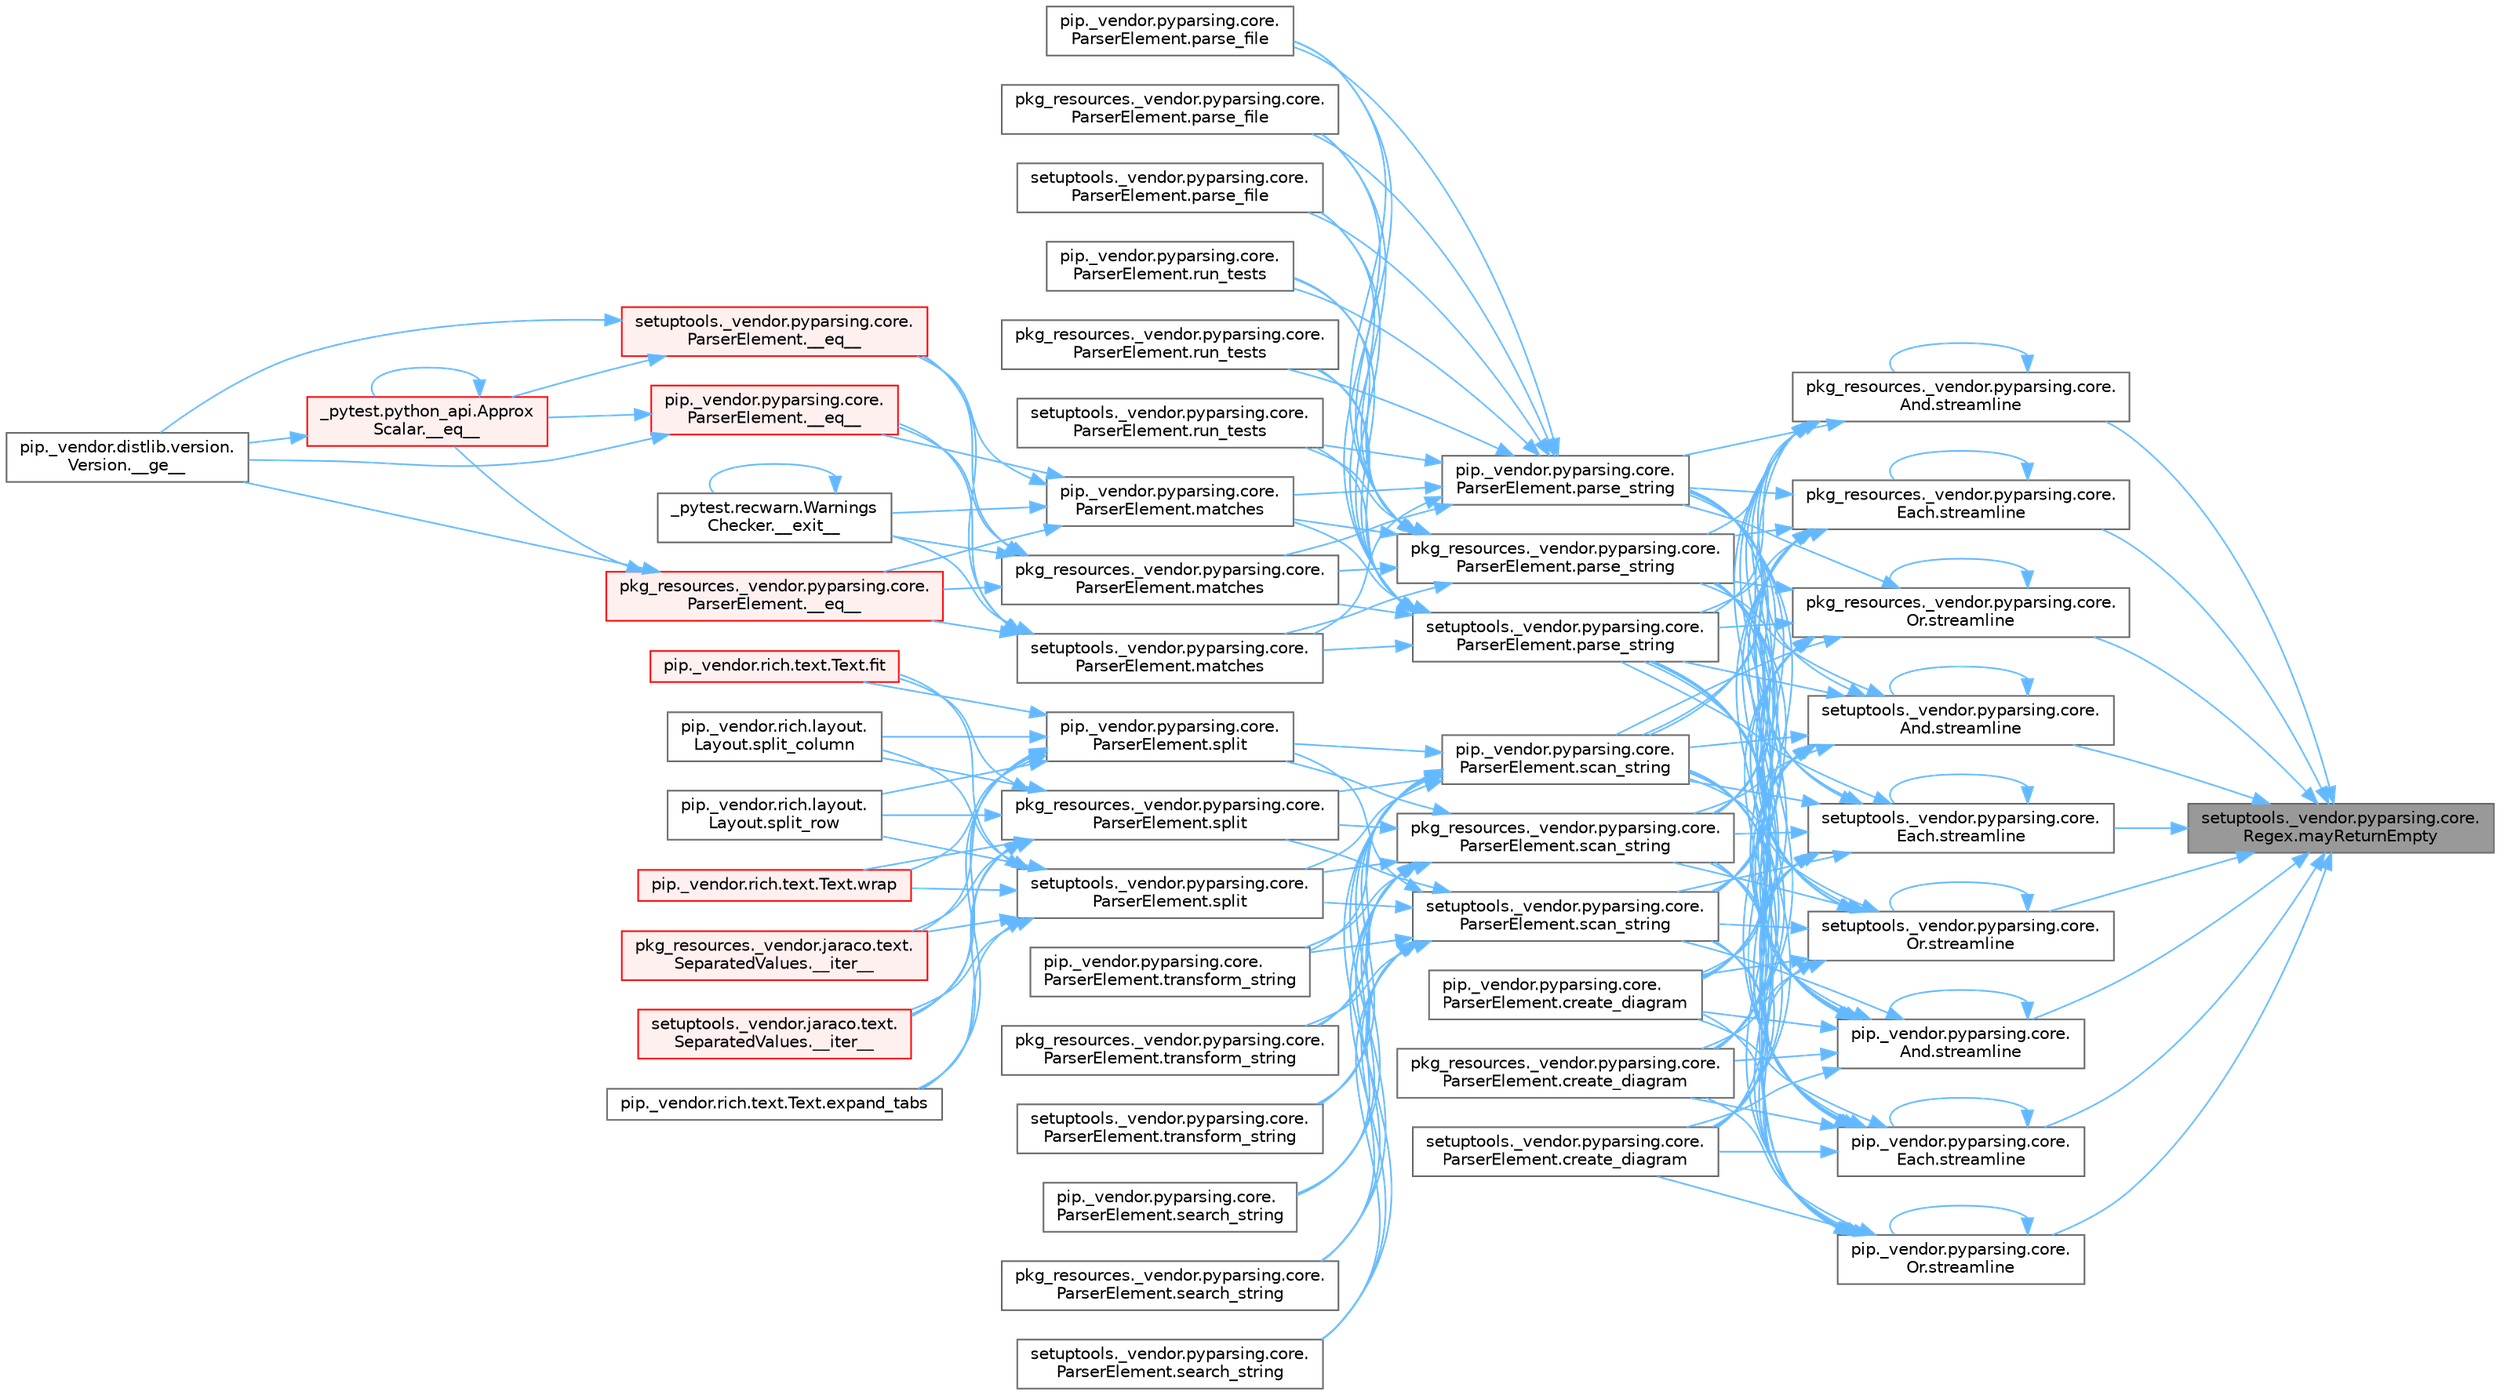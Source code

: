 digraph "setuptools._vendor.pyparsing.core.Regex.mayReturnEmpty"
{
 // LATEX_PDF_SIZE
  bgcolor="transparent";
  edge [fontname=Helvetica,fontsize=10,labelfontname=Helvetica,labelfontsize=10];
  node [fontname=Helvetica,fontsize=10,shape=box,height=0.2,width=0.4];
  rankdir="RL";
  Node1 [id="Node000001",label="setuptools._vendor.pyparsing.core.\lRegex.mayReturnEmpty",height=0.2,width=0.4,color="gray40", fillcolor="grey60", style="filled", fontcolor="black",tooltip=" "];
  Node1 -> Node2 [id="edge1_Node000001_Node000002",dir="back",color="steelblue1",style="solid",tooltip=" "];
  Node2 [id="Node000002",label="pip._vendor.pyparsing.core.\lAnd.streamline",height=0.2,width=0.4,color="grey40", fillcolor="white", style="filled",URL="$classpip_1_1__vendor_1_1pyparsing_1_1core_1_1_and.html#a7446a6e43ede488c85348e0bc684f01a",tooltip=" "];
  Node2 -> Node3 [id="edge2_Node000002_Node000003",dir="back",color="steelblue1",style="solid",tooltip=" "];
  Node3 [id="Node000003",label="pip._vendor.pyparsing.core.\lParserElement.create_diagram",height=0.2,width=0.4,color="grey40", fillcolor="white", style="filled",URL="$classpip_1_1__vendor_1_1pyparsing_1_1core_1_1_parser_element.html#a5bc732f7ee3b63328942b206ddb60680",tooltip=" "];
  Node2 -> Node4 [id="edge3_Node000002_Node000004",dir="back",color="steelblue1",style="solid",tooltip=" "];
  Node4 [id="Node000004",label="pkg_resources._vendor.pyparsing.core.\lParserElement.create_diagram",height=0.2,width=0.4,color="grey40", fillcolor="white", style="filled",URL="$classpkg__resources_1_1__vendor_1_1pyparsing_1_1core_1_1_parser_element.html#a66d8835d0b5eb2209b59040c180b73b0",tooltip=" "];
  Node2 -> Node5 [id="edge4_Node000002_Node000005",dir="back",color="steelblue1",style="solid",tooltip=" "];
  Node5 [id="Node000005",label="setuptools._vendor.pyparsing.core.\lParserElement.create_diagram",height=0.2,width=0.4,color="grey40", fillcolor="white", style="filled",URL="$classsetuptools_1_1__vendor_1_1pyparsing_1_1core_1_1_parser_element.html#ab7e3f532f6e7783243272292e1f604b3",tooltip=" "];
  Node2 -> Node6 [id="edge5_Node000002_Node000006",dir="back",color="steelblue1",style="solid",tooltip=" "];
  Node6 [id="Node000006",label="pip._vendor.pyparsing.core.\lParserElement.parse_string",height=0.2,width=0.4,color="grey40", fillcolor="white", style="filled",URL="$classpip_1_1__vendor_1_1pyparsing_1_1core_1_1_parser_element.html#ac17206f98799aeb9149ef0873423fb3d",tooltip=" "];
  Node6 -> Node7 [id="edge6_Node000006_Node000007",dir="back",color="steelblue1",style="solid",tooltip=" "];
  Node7 [id="Node000007",label="pip._vendor.pyparsing.core.\lParserElement.matches",height=0.2,width=0.4,color="grey40", fillcolor="white", style="filled",URL="$classpip_1_1__vendor_1_1pyparsing_1_1core_1_1_parser_element.html#a506dbc15b395eb36dc4f6cbc0fdf143a",tooltip=" "];
  Node7 -> Node8 [id="edge7_Node000007_Node000008",dir="back",color="steelblue1",style="solid",tooltip=" "];
  Node8 [id="Node000008",label="pip._vendor.pyparsing.core.\lParserElement.__eq__",height=0.2,width=0.4,color="red", fillcolor="#FFF0F0", style="filled",URL="$classpip_1_1__vendor_1_1pyparsing_1_1core_1_1_parser_element.html#a56ccd877aaaa23f3bf1adb7bcc0b46ec",tooltip=" "];
  Node8 -> Node9 [id="edge8_Node000008_Node000009",dir="back",color="steelblue1",style="solid",tooltip=" "];
  Node9 [id="Node000009",label="_pytest.python_api.Approx\lScalar.__eq__",height=0.2,width=0.4,color="red", fillcolor="#FFF0F0", style="filled",URL="$class__pytest_1_1python__api_1_1_approx_scalar.html#af4601ee4ca7409927f88c83ebfc3d923",tooltip=" "];
  Node9 -> Node9 [id="edge9_Node000009_Node000009",dir="back",color="steelblue1",style="solid",tooltip=" "];
  Node9 -> Node10 [id="edge10_Node000009_Node000010",dir="back",color="steelblue1",style="solid",tooltip=" "];
  Node10 [id="Node000010",label="pip._vendor.distlib.version.\lVersion.__ge__",height=0.2,width=0.4,color="grey40", fillcolor="white", style="filled",URL="$classpip_1_1__vendor_1_1distlib_1_1version_1_1_version.html#aa6b7b889cebc687ddb5ed9040d01b1ec",tooltip=" "];
  Node8 -> Node10 [id="edge11_Node000008_Node000010",dir="back",color="steelblue1",style="solid",tooltip=" "];
  Node7 -> Node17 [id="edge12_Node000007_Node000017",dir="back",color="steelblue1",style="solid",tooltip=" "];
  Node17 [id="Node000017",label="pkg_resources._vendor.pyparsing.core.\lParserElement.__eq__",height=0.2,width=0.4,color="red", fillcolor="#FFF0F0", style="filled",URL="$classpkg__resources_1_1__vendor_1_1pyparsing_1_1core_1_1_parser_element.html#a7a018d9eabb371a3a8cbeff784e873eb",tooltip=" "];
  Node17 -> Node9 [id="edge13_Node000017_Node000009",dir="back",color="steelblue1",style="solid",tooltip=" "];
  Node17 -> Node10 [id="edge14_Node000017_Node000010",dir="back",color="steelblue1",style="solid",tooltip=" "];
  Node7 -> Node18 [id="edge15_Node000007_Node000018",dir="back",color="steelblue1",style="solid",tooltip=" "];
  Node18 [id="Node000018",label="setuptools._vendor.pyparsing.core.\lParserElement.__eq__",height=0.2,width=0.4,color="red", fillcolor="#FFF0F0", style="filled",URL="$classsetuptools_1_1__vendor_1_1pyparsing_1_1core_1_1_parser_element.html#a2fba49725ed4d403a97bf0955a516d7a",tooltip=" "];
  Node18 -> Node9 [id="edge16_Node000018_Node000009",dir="back",color="steelblue1",style="solid",tooltip=" "];
  Node18 -> Node10 [id="edge17_Node000018_Node000010",dir="back",color="steelblue1",style="solid",tooltip=" "];
  Node7 -> Node19 [id="edge18_Node000007_Node000019",dir="back",color="steelblue1",style="solid",tooltip=" "];
  Node19 [id="Node000019",label="_pytest.recwarn.Warnings\lChecker.__exit__",height=0.2,width=0.4,color="grey40", fillcolor="white", style="filled",URL="$class__pytest_1_1recwarn_1_1_warnings_checker.html#adbd5f497538ea80f1d35b87e75c055a8",tooltip=" "];
  Node19 -> Node19 [id="edge19_Node000019_Node000019",dir="back",color="steelblue1",style="solid",tooltip=" "];
  Node6 -> Node20 [id="edge20_Node000006_Node000020",dir="back",color="steelblue1",style="solid",tooltip=" "];
  Node20 [id="Node000020",label="pkg_resources._vendor.pyparsing.core.\lParserElement.matches",height=0.2,width=0.4,color="grey40", fillcolor="white", style="filled",URL="$classpkg__resources_1_1__vendor_1_1pyparsing_1_1core_1_1_parser_element.html#a83b843cc10043a223825a7b6ee2bf3ed",tooltip=" "];
  Node20 -> Node8 [id="edge21_Node000020_Node000008",dir="back",color="steelblue1",style="solid",tooltip=" "];
  Node20 -> Node17 [id="edge22_Node000020_Node000017",dir="back",color="steelblue1",style="solid",tooltip=" "];
  Node20 -> Node18 [id="edge23_Node000020_Node000018",dir="back",color="steelblue1",style="solid",tooltip=" "];
  Node20 -> Node19 [id="edge24_Node000020_Node000019",dir="back",color="steelblue1",style="solid",tooltip=" "];
  Node6 -> Node21 [id="edge25_Node000006_Node000021",dir="back",color="steelblue1",style="solid",tooltip=" "];
  Node21 [id="Node000021",label="setuptools._vendor.pyparsing.core.\lParserElement.matches",height=0.2,width=0.4,color="grey40", fillcolor="white", style="filled",URL="$classsetuptools_1_1__vendor_1_1pyparsing_1_1core_1_1_parser_element.html#a340c5dbbc0054029fa245e398f694e14",tooltip=" "];
  Node21 -> Node8 [id="edge26_Node000021_Node000008",dir="back",color="steelblue1",style="solid",tooltip=" "];
  Node21 -> Node17 [id="edge27_Node000021_Node000017",dir="back",color="steelblue1",style="solid",tooltip=" "];
  Node21 -> Node18 [id="edge28_Node000021_Node000018",dir="back",color="steelblue1",style="solid",tooltip=" "];
  Node21 -> Node19 [id="edge29_Node000021_Node000019",dir="back",color="steelblue1",style="solid",tooltip=" "];
  Node6 -> Node22 [id="edge30_Node000006_Node000022",dir="back",color="steelblue1",style="solid",tooltip=" "];
  Node22 [id="Node000022",label="pip._vendor.pyparsing.core.\lParserElement.parse_file",height=0.2,width=0.4,color="grey40", fillcolor="white", style="filled",URL="$classpip_1_1__vendor_1_1pyparsing_1_1core_1_1_parser_element.html#a161e1fa167881e4e3fa9f26155612ed1",tooltip=" "];
  Node6 -> Node23 [id="edge31_Node000006_Node000023",dir="back",color="steelblue1",style="solid",tooltip=" "];
  Node23 [id="Node000023",label="pkg_resources._vendor.pyparsing.core.\lParserElement.parse_file",height=0.2,width=0.4,color="grey40", fillcolor="white", style="filled",URL="$classpkg__resources_1_1__vendor_1_1pyparsing_1_1core_1_1_parser_element.html#a4b7f81ada4824fcac02e6fae60e97154",tooltip=" "];
  Node6 -> Node24 [id="edge32_Node000006_Node000024",dir="back",color="steelblue1",style="solid",tooltip=" "];
  Node24 [id="Node000024",label="setuptools._vendor.pyparsing.core.\lParserElement.parse_file",height=0.2,width=0.4,color="grey40", fillcolor="white", style="filled",URL="$classsetuptools_1_1__vendor_1_1pyparsing_1_1core_1_1_parser_element.html#a8f9b8fccb7fc5a55bc10cb3ab46cf419",tooltip=" "];
  Node6 -> Node25 [id="edge33_Node000006_Node000025",dir="back",color="steelblue1",style="solid",tooltip=" "];
  Node25 [id="Node000025",label="pip._vendor.pyparsing.core.\lParserElement.run_tests",height=0.2,width=0.4,color="grey40", fillcolor="white", style="filled",URL="$classpip_1_1__vendor_1_1pyparsing_1_1core_1_1_parser_element.html#a35107e02c57a82575247354b2ffe5d63",tooltip=" "];
  Node6 -> Node26 [id="edge34_Node000006_Node000026",dir="back",color="steelblue1",style="solid",tooltip=" "];
  Node26 [id="Node000026",label="pkg_resources._vendor.pyparsing.core.\lParserElement.run_tests",height=0.2,width=0.4,color="grey40", fillcolor="white", style="filled",URL="$classpkg__resources_1_1__vendor_1_1pyparsing_1_1core_1_1_parser_element.html#a10e2c2c94b6bedd4a9bac706beb1f8e4",tooltip=" "];
  Node6 -> Node27 [id="edge35_Node000006_Node000027",dir="back",color="steelblue1",style="solid",tooltip=" "];
  Node27 [id="Node000027",label="setuptools._vendor.pyparsing.core.\lParserElement.run_tests",height=0.2,width=0.4,color="grey40", fillcolor="white", style="filled",URL="$classsetuptools_1_1__vendor_1_1pyparsing_1_1core_1_1_parser_element.html#a67d4875fb1c02837aae5bb1e763532ba",tooltip=" "];
  Node2 -> Node28 [id="edge36_Node000002_Node000028",dir="back",color="steelblue1",style="solid",tooltip=" "];
  Node28 [id="Node000028",label="pkg_resources._vendor.pyparsing.core.\lParserElement.parse_string",height=0.2,width=0.4,color="grey40", fillcolor="white", style="filled",URL="$classpkg__resources_1_1__vendor_1_1pyparsing_1_1core_1_1_parser_element.html#a8c3e947b9af4425a1b7f4c8db034a549",tooltip=" "];
  Node28 -> Node7 [id="edge37_Node000028_Node000007",dir="back",color="steelblue1",style="solid",tooltip=" "];
  Node28 -> Node20 [id="edge38_Node000028_Node000020",dir="back",color="steelblue1",style="solid",tooltip=" "];
  Node28 -> Node21 [id="edge39_Node000028_Node000021",dir="back",color="steelblue1",style="solid",tooltip=" "];
  Node28 -> Node22 [id="edge40_Node000028_Node000022",dir="back",color="steelblue1",style="solid",tooltip=" "];
  Node28 -> Node23 [id="edge41_Node000028_Node000023",dir="back",color="steelblue1",style="solid",tooltip=" "];
  Node28 -> Node24 [id="edge42_Node000028_Node000024",dir="back",color="steelblue1",style="solid",tooltip=" "];
  Node28 -> Node25 [id="edge43_Node000028_Node000025",dir="back",color="steelblue1",style="solid",tooltip=" "];
  Node28 -> Node26 [id="edge44_Node000028_Node000026",dir="back",color="steelblue1",style="solid",tooltip=" "];
  Node28 -> Node27 [id="edge45_Node000028_Node000027",dir="back",color="steelblue1",style="solid",tooltip=" "];
  Node2 -> Node29 [id="edge46_Node000002_Node000029",dir="back",color="steelblue1",style="solid",tooltip=" "];
  Node29 [id="Node000029",label="setuptools._vendor.pyparsing.core.\lParserElement.parse_string",height=0.2,width=0.4,color="grey40", fillcolor="white", style="filled",URL="$classsetuptools_1_1__vendor_1_1pyparsing_1_1core_1_1_parser_element.html#a4bceb4c6190dd0bd2ea4c6ef9e8fe6f9",tooltip=" "];
  Node29 -> Node7 [id="edge47_Node000029_Node000007",dir="back",color="steelblue1",style="solid",tooltip=" "];
  Node29 -> Node20 [id="edge48_Node000029_Node000020",dir="back",color="steelblue1",style="solid",tooltip=" "];
  Node29 -> Node21 [id="edge49_Node000029_Node000021",dir="back",color="steelblue1",style="solid",tooltip=" "];
  Node29 -> Node22 [id="edge50_Node000029_Node000022",dir="back",color="steelblue1",style="solid",tooltip=" "];
  Node29 -> Node23 [id="edge51_Node000029_Node000023",dir="back",color="steelblue1",style="solid",tooltip=" "];
  Node29 -> Node24 [id="edge52_Node000029_Node000024",dir="back",color="steelblue1",style="solid",tooltip=" "];
  Node29 -> Node25 [id="edge53_Node000029_Node000025",dir="back",color="steelblue1",style="solid",tooltip=" "];
  Node29 -> Node26 [id="edge54_Node000029_Node000026",dir="back",color="steelblue1",style="solid",tooltip=" "];
  Node29 -> Node27 [id="edge55_Node000029_Node000027",dir="back",color="steelblue1",style="solid",tooltip=" "];
  Node2 -> Node30 [id="edge56_Node000002_Node000030",dir="back",color="steelblue1",style="solid",tooltip=" "];
  Node30 [id="Node000030",label="pip._vendor.pyparsing.core.\lParserElement.scan_string",height=0.2,width=0.4,color="grey40", fillcolor="white", style="filled",URL="$classpip_1_1__vendor_1_1pyparsing_1_1core_1_1_parser_element.html#a0a066b31d55597f3b2ac426eab0ef7a8",tooltip=" "];
  Node30 -> Node31 [id="edge57_Node000030_Node000031",dir="back",color="steelblue1",style="solid",tooltip=" "];
  Node31 [id="Node000031",label="pip._vendor.pyparsing.core.\lParserElement.search_string",height=0.2,width=0.4,color="grey40", fillcolor="white", style="filled",URL="$classpip_1_1__vendor_1_1pyparsing_1_1core_1_1_parser_element.html#a5a83c9e97aad458cf36ecb2cbc451703",tooltip=" "];
  Node30 -> Node32 [id="edge58_Node000030_Node000032",dir="back",color="steelblue1",style="solid",tooltip=" "];
  Node32 [id="Node000032",label="pkg_resources._vendor.pyparsing.core.\lParserElement.search_string",height=0.2,width=0.4,color="grey40", fillcolor="white", style="filled",URL="$classpkg__resources_1_1__vendor_1_1pyparsing_1_1core_1_1_parser_element.html#a4b5b9d98014537f14aa58afb241fb421",tooltip=" "];
  Node30 -> Node33 [id="edge59_Node000030_Node000033",dir="back",color="steelblue1",style="solid",tooltip=" "];
  Node33 [id="Node000033",label="setuptools._vendor.pyparsing.core.\lParserElement.search_string",height=0.2,width=0.4,color="grey40", fillcolor="white", style="filled",URL="$classsetuptools_1_1__vendor_1_1pyparsing_1_1core_1_1_parser_element.html#afd39623fe4bffcc694a482c83b93fd06",tooltip=" "];
  Node30 -> Node34 [id="edge60_Node000030_Node000034",dir="back",color="steelblue1",style="solid",tooltip=" "];
  Node34 [id="Node000034",label="pip._vendor.pyparsing.core.\lParserElement.split",height=0.2,width=0.4,color="grey40", fillcolor="white", style="filled",URL="$classpip_1_1__vendor_1_1pyparsing_1_1core_1_1_parser_element.html#a4d8b15e96c35f49dd311c05519c05b48",tooltip=" "];
  Node34 -> Node35 [id="edge61_Node000034_Node000035",dir="back",color="steelblue1",style="solid",tooltip=" "];
  Node35 [id="Node000035",label="pkg_resources._vendor.jaraco.text.\lSeparatedValues.__iter__",height=0.2,width=0.4,color="red", fillcolor="#FFF0F0", style="filled",URL="$classpkg__resources_1_1__vendor_1_1jaraco_1_1text_1_1_separated_values.html#ae665618e2d60d71ccc38017f931e77c0",tooltip=" "];
  Node34 -> Node38 [id="edge62_Node000034_Node000038",dir="back",color="steelblue1",style="solid",tooltip=" "];
  Node38 [id="Node000038",label="setuptools._vendor.jaraco.text.\lSeparatedValues.__iter__",height=0.2,width=0.4,color="red", fillcolor="#FFF0F0", style="filled",URL="$classsetuptools_1_1__vendor_1_1jaraco_1_1text_1_1_separated_values.html#a386e671741e35885b3566fcdabc8d893",tooltip=" "];
  Node34 -> Node39 [id="edge63_Node000034_Node000039",dir="back",color="steelblue1",style="solid",tooltip=" "];
  Node39 [id="Node000039",label="pip._vendor.rich.text.Text.expand_tabs",height=0.2,width=0.4,color="grey40", fillcolor="white", style="filled",URL="$classpip_1_1__vendor_1_1rich_1_1text_1_1_text.html#ad9f65ecb5a2b9b55648d525a0a58c947",tooltip=" "];
  Node34 -> Node40 [id="edge64_Node000034_Node000040",dir="back",color="steelblue1",style="solid",tooltip=" "];
  Node40 [id="Node000040",label="pip._vendor.rich.text.Text.fit",height=0.2,width=0.4,color="red", fillcolor="#FFF0F0", style="filled",URL="$classpip_1_1__vendor_1_1rich_1_1text_1_1_text.html#a1adda7f6546fb3592d473f95d0ca17b2",tooltip=" "];
  Node34 -> Node42 [id="edge65_Node000034_Node000042",dir="back",color="steelblue1",style="solid",tooltip=" "];
  Node42 [id="Node000042",label="pip._vendor.rich.layout.\lLayout.split_column",height=0.2,width=0.4,color="grey40", fillcolor="white", style="filled",URL="$classpip_1_1__vendor_1_1rich_1_1layout_1_1_layout.html#a69f88aaf1450a946026f16620d205fa4",tooltip=" "];
  Node34 -> Node43 [id="edge66_Node000034_Node000043",dir="back",color="steelblue1",style="solid",tooltip=" "];
  Node43 [id="Node000043",label="pip._vendor.rich.layout.\lLayout.split_row",height=0.2,width=0.4,color="grey40", fillcolor="white", style="filled",URL="$classpip_1_1__vendor_1_1rich_1_1layout_1_1_layout.html#a53ef6123a224b46255a62eb4e02a506e",tooltip=" "];
  Node34 -> Node44 [id="edge67_Node000034_Node000044",dir="back",color="steelblue1",style="solid",tooltip=" "];
  Node44 [id="Node000044",label="pip._vendor.rich.text.Text.wrap",height=0.2,width=0.4,color="red", fillcolor="#FFF0F0", style="filled",URL="$classpip_1_1__vendor_1_1rich_1_1text_1_1_text.html#a1b5e03c8ff260ff99dd5cbf8ff675dd1",tooltip=" "];
  Node30 -> Node3204 [id="edge68_Node000030_Node003204",dir="back",color="steelblue1",style="solid",tooltip=" "];
  Node3204 [id="Node003204",label="pkg_resources._vendor.pyparsing.core.\lParserElement.split",height=0.2,width=0.4,color="grey40", fillcolor="white", style="filled",URL="$classpkg__resources_1_1__vendor_1_1pyparsing_1_1core_1_1_parser_element.html#a194801602eaab7fd2483d6a6ef7335b7",tooltip=" "];
  Node3204 -> Node35 [id="edge69_Node003204_Node000035",dir="back",color="steelblue1",style="solid",tooltip=" "];
  Node3204 -> Node38 [id="edge70_Node003204_Node000038",dir="back",color="steelblue1",style="solid",tooltip=" "];
  Node3204 -> Node39 [id="edge71_Node003204_Node000039",dir="back",color="steelblue1",style="solid",tooltip=" "];
  Node3204 -> Node40 [id="edge72_Node003204_Node000040",dir="back",color="steelblue1",style="solid",tooltip=" "];
  Node3204 -> Node42 [id="edge73_Node003204_Node000042",dir="back",color="steelblue1",style="solid",tooltip=" "];
  Node3204 -> Node43 [id="edge74_Node003204_Node000043",dir="back",color="steelblue1",style="solid",tooltip=" "];
  Node3204 -> Node44 [id="edge75_Node003204_Node000044",dir="back",color="steelblue1",style="solid",tooltip=" "];
  Node30 -> Node3205 [id="edge76_Node000030_Node003205",dir="back",color="steelblue1",style="solid",tooltip=" "];
  Node3205 [id="Node003205",label="setuptools._vendor.pyparsing.core.\lParserElement.split",height=0.2,width=0.4,color="grey40", fillcolor="white", style="filled",URL="$classsetuptools_1_1__vendor_1_1pyparsing_1_1core_1_1_parser_element.html#a851b91f91735a7984ff943924b8f5e53",tooltip=" "];
  Node3205 -> Node35 [id="edge77_Node003205_Node000035",dir="back",color="steelblue1",style="solid",tooltip=" "];
  Node3205 -> Node38 [id="edge78_Node003205_Node000038",dir="back",color="steelblue1",style="solid",tooltip=" "];
  Node3205 -> Node39 [id="edge79_Node003205_Node000039",dir="back",color="steelblue1",style="solid",tooltip=" "];
  Node3205 -> Node40 [id="edge80_Node003205_Node000040",dir="back",color="steelblue1",style="solid",tooltip=" "];
  Node3205 -> Node42 [id="edge81_Node003205_Node000042",dir="back",color="steelblue1",style="solid",tooltip=" "];
  Node3205 -> Node43 [id="edge82_Node003205_Node000043",dir="back",color="steelblue1",style="solid",tooltip=" "];
  Node3205 -> Node44 [id="edge83_Node003205_Node000044",dir="back",color="steelblue1",style="solid",tooltip=" "];
  Node30 -> Node3206 [id="edge84_Node000030_Node003206",dir="back",color="steelblue1",style="solid",tooltip=" "];
  Node3206 [id="Node003206",label="pip._vendor.pyparsing.core.\lParserElement.transform_string",height=0.2,width=0.4,color="grey40", fillcolor="white", style="filled",URL="$classpip_1_1__vendor_1_1pyparsing_1_1core_1_1_parser_element.html#a566e130123a0445b27338a6e3ec60f19",tooltip=" "];
  Node30 -> Node3207 [id="edge85_Node000030_Node003207",dir="back",color="steelblue1",style="solid",tooltip=" "];
  Node3207 [id="Node003207",label="pkg_resources._vendor.pyparsing.core.\lParserElement.transform_string",height=0.2,width=0.4,color="grey40", fillcolor="white", style="filled",URL="$classpkg__resources_1_1__vendor_1_1pyparsing_1_1core_1_1_parser_element.html#a71a727a6ccd055ebf3c32601140ed804",tooltip=" "];
  Node30 -> Node3208 [id="edge86_Node000030_Node003208",dir="back",color="steelblue1",style="solid",tooltip=" "];
  Node3208 [id="Node003208",label="setuptools._vendor.pyparsing.core.\lParserElement.transform_string",height=0.2,width=0.4,color="grey40", fillcolor="white", style="filled",URL="$classsetuptools_1_1__vendor_1_1pyparsing_1_1core_1_1_parser_element.html#a23d5d123f33508735ec8eefe96840071",tooltip=" "];
  Node2 -> Node3209 [id="edge87_Node000002_Node003209",dir="back",color="steelblue1",style="solid",tooltip=" "];
  Node3209 [id="Node003209",label="pkg_resources._vendor.pyparsing.core.\lParserElement.scan_string",height=0.2,width=0.4,color="grey40", fillcolor="white", style="filled",URL="$classpkg__resources_1_1__vendor_1_1pyparsing_1_1core_1_1_parser_element.html#a72c2c28e4b4d308fb917b19795da3b31",tooltip=" "];
  Node3209 -> Node31 [id="edge88_Node003209_Node000031",dir="back",color="steelblue1",style="solid",tooltip=" "];
  Node3209 -> Node32 [id="edge89_Node003209_Node000032",dir="back",color="steelblue1",style="solid",tooltip=" "];
  Node3209 -> Node33 [id="edge90_Node003209_Node000033",dir="back",color="steelblue1",style="solid",tooltip=" "];
  Node3209 -> Node34 [id="edge91_Node003209_Node000034",dir="back",color="steelblue1",style="solid",tooltip=" "];
  Node3209 -> Node3204 [id="edge92_Node003209_Node003204",dir="back",color="steelblue1",style="solid",tooltip=" "];
  Node3209 -> Node3205 [id="edge93_Node003209_Node003205",dir="back",color="steelblue1",style="solid",tooltip=" "];
  Node3209 -> Node3206 [id="edge94_Node003209_Node003206",dir="back",color="steelblue1",style="solid",tooltip=" "];
  Node3209 -> Node3207 [id="edge95_Node003209_Node003207",dir="back",color="steelblue1",style="solid",tooltip=" "];
  Node3209 -> Node3208 [id="edge96_Node003209_Node003208",dir="back",color="steelblue1",style="solid",tooltip=" "];
  Node2 -> Node3210 [id="edge97_Node000002_Node003210",dir="back",color="steelblue1",style="solid",tooltip=" "];
  Node3210 [id="Node003210",label="setuptools._vendor.pyparsing.core.\lParserElement.scan_string",height=0.2,width=0.4,color="grey40", fillcolor="white", style="filled",URL="$classsetuptools_1_1__vendor_1_1pyparsing_1_1core_1_1_parser_element.html#a1e2aa4fc1e0debef9f876b7e1ccbfb62",tooltip=" "];
  Node3210 -> Node31 [id="edge98_Node003210_Node000031",dir="back",color="steelblue1",style="solid",tooltip=" "];
  Node3210 -> Node32 [id="edge99_Node003210_Node000032",dir="back",color="steelblue1",style="solid",tooltip=" "];
  Node3210 -> Node33 [id="edge100_Node003210_Node000033",dir="back",color="steelblue1",style="solid",tooltip=" "];
  Node3210 -> Node34 [id="edge101_Node003210_Node000034",dir="back",color="steelblue1",style="solid",tooltip=" "];
  Node3210 -> Node3204 [id="edge102_Node003210_Node003204",dir="back",color="steelblue1",style="solid",tooltip=" "];
  Node3210 -> Node3205 [id="edge103_Node003210_Node003205",dir="back",color="steelblue1",style="solid",tooltip=" "];
  Node3210 -> Node3206 [id="edge104_Node003210_Node003206",dir="back",color="steelblue1",style="solid",tooltip=" "];
  Node3210 -> Node3207 [id="edge105_Node003210_Node003207",dir="back",color="steelblue1",style="solid",tooltip=" "];
  Node3210 -> Node3208 [id="edge106_Node003210_Node003208",dir="back",color="steelblue1",style="solid",tooltip=" "];
  Node2 -> Node2 [id="edge107_Node000002_Node000002",dir="back",color="steelblue1",style="solid",tooltip=" "];
  Node1 -> Node3211 [id="edge108_Node000001_Node003211",dir="back",color="steelblue1",style="solid",tooltip=" "];
  Node3211 [id="Node003211",label="pip._vendor.pyparsing.core.\lEach.streamline",height=0.2,width=0.4,color="grey40", fillcolor="white", style="filled",URL="$classpip_1_1__vendor_1_1pyparsing_1_1core_1_1_each.html#a96aa5153ac4224d3fb453b3bdd797ff1",tooltip=" "];
  Node3211 -> Node3 [id="edge109_Node003211_Node000003",dir="back",color="steelblue1",style="solid",tooltip=" "];
  Node3211 -> Node4 [id="edge110_Node003211_Node000004",dir="back",color="steelblue1",style="solid",tooltip=" "];
  Node3211 -> Node5 [id="edge111_Node003211_Node000005",dir="back",color="steelblue1",style="solid",tooltip=" "];
  Node3211 -> Node6 [id="edge112_Node003211_Node000006",dir="back",color="steelblue1",style="solid",tooltip=" "];
  Node3211 -> Node28 [id="edge113_Node003211_Node000028",dir="back",color="steelblue1",style="solid",tooltip=" "];
  Node3211 -> Node29 [id="edge114_Node003211_Node000029",dir="back",color="steelblue1",style="solid",tooltip=" "];
  Node3211 -> Node30 [id="edge115_Node003211_Node000030",dir="back",color="steelblue1",style="solid",tooltip=" "];
  Node3211 -> Node3209 [id="edge116_Node003211_Node003209",dir="back",color="steelblue1",style="solid",tooltip=" "];
  Node3211 -> Node3210 [id="edge117_Node003211_Node003210",dir="back",color="steelblue1",style="solid",tooltip=" "];
  Node3211 -> Node3211 [id="edge118_Node003211_Node003211",dir="back",color="steelblue1",style="solid",tooltip=" "];
  Node1 -> Node3212 [id="edge119_Node000001_Node003212",dir="back",color="steelblue1",style="solid",tooltip=" "];
  Node3212 [id="Node003212",label="pip._vendor.pyparsing.core.\lOr.streamline",height=0.2,width=0.4,color="grey40", fillcolor="white", style="filled",URL="$classpip_1_1__vendor_1_1pyparsing_1_1core_1_1_or.html#aaaf554dbc1aec5d9cddf31cd519f8a95",tooltip=" "];
  Node3212 -> Node3 [id="edge120_Node003212_Node000003",dir="back",color="steelblue1",style="solid",tooltip=" "];
  Node3212 -> Node4 [id="edge121_Node003212_Node000004",dir="back",color="steelblue1",style="solid",tooltip=" "];
  Node3212 -> Node5 [id="edge122_Node003212_Node000005",dir="back",color="steelblue1",style="solid",tooltip=" "];
  Node3212 -> Node6 [id="edge123_Node003212_Node000006",dir="back",color="steelblue1",style="solid",tooltip=" "];
  Node3212 -> Node28 [id="edge124_Node003212_Node000028",dir="back",color="steelblue1",style="solid",tooltip=" "];
  Node3212 -> Node29 [id="edge125_Node003212_Node000029",dir="back",color="steelblue1",style="solid",tooltip=" "];
  Node3212 -> Node30 [id="edge126_Node003212_Node000030",dir="back",color="steelblue1",style="solid",tooltip=" "];
  Node3212 -> Node3209 [id="edge127_Node003212_Node003209",dir="back",color="steelblue1",style="solid",tooltip=" "];
  Node3212 -> Node3210 [id="edge128_Node003212_Node003210",dir="back",color="steelblue1",style="solid",tooltip=" "];
  Node3212 -> Node3212 [id="edge129_Node003212_Node003212",dir="back",color="steelblue1",style="solid",tooltip=" "];
  Node1 -> Node3213 [id="edge130_Node000001_Node003213",dir="back",color="steelblue1",style="solid",tooltip=" "];
  Node3213 [id="Node003213",label="pkg_resources._vendor.pyparsing.core.\lAnd.streamline",height=0.2,width=0.4,color="grey40", fillcolor="white", style="filled",URL="$classpkg__resources_1_1__vendor_1_1pyparsing_1_1core_1_1_and.html#a961e2458f172f1d34fe94a756cdf9a0e",tooltip=" "];
  Node3213 -> Node3 [id="edge131_Node003213_Node000003",dir="back",color="steelblue1",style="solid",tooltip=" "];
  Node3213 -> Node4 [id="edge132_Node003213_Node000004",dir="back",color="steelblue1",style="solid",tooltip=" "];
  Node3213 -> Node5 [id="edge133_Node003213_Node000005",dir="back",color="steelblue1",style="solid",tooltip=" "];
  Node3213 -> Node6 [id="edge134_Node003213_Node000006",dir="back",color="steelblue1",style="solid",tooltip=" "];
  Node3213 -> Node28 [id="edge135_Node003213_Node000028",dir="back",color="steelblue1",style="solid",tooltip=" "];
  Node3213 -> Node29 [id="edge136_Node003213_Node000029",dir="back",color="steelblue1",style="solid",tooltip=" "];
  Node3213 -> Node30 [id="edge137_Node003213_Node000030",dir="back",color="steelblue1",style="solid",tooltip=" "];
  Node3213 -> Node3209 [id="edge138_Node003213_Node003209",dir="back",color="steelblue1",style="solid",tooltip=" "];
  Node3213 -> Node3210 [id="edge139_Node003213_Node003210",dir="back",color="steelblue1",style="solid",tooltip=" "];
  Node3213 -> Node3213 [id="edge140_Node003213_Node003213",dir="back",color="steelblue1",style="solid",tooltip=" "];
  Node1 -> Node3214 [id="edge141_Node000001_Node003214",dir="back",color="steelblue1",style="solid",tooltip=" "];
  Node3214 [id="Node003214",label="pkg_resources._vendor.pyparsing.core.\lEach.streamline",height=0.2,width=0.4,color="grey40", fillcolor="white", style="filled",URL="$classpkg__resources_1_1__vendor_1_1pyparsing_1_1core_1_1_each.html#af5805f767d634140e3c0c7e8bbe0c1f0",tooltip=" "];
  Node3214 -> Node3 [id="edge142_Node003214_Node000003",dir="back",color="steelblue1",style="solid",tooltip=" "];
  Node3214 -> Node4 [id="edge143_Node003214_Node000004",dir="back",color="steelblue1",style="solid",tooltip=" "];
  Node3214 -> Node5 [id="edge144_Node003214_Node000005",dir="back",color="steelblue1",style="solid",tooltip=" "];
  Node3214 -> Node6 [id="edge145_Node003214_Node000006",dir="back",color="steelblue1",style="solid",tooltip=" "];
  Node3214 -> Node28 [id="edge146_Node003214_Node000028",dir="back",color="steelblue1",style="solid",tooltip=" "];
  Node3214 -> Node29 [id="edge147_Node003214_Node000029",dir="back",color="steelblue1",style="solid",tooltip=" "];
  Node3214 -> Node30 [id="edge148_Node003214_Node000030",dir="back",color="steelblue1",style="solid",tooltip=" "];
  Node3214 -> Node3209 [id="edge149_Node003214_Node003209",dir="back",color="steelblue1",style="solid",tooltip=" "];
  Node3214 -> Node3210 [id="edge150_Node003214_Node003210",dir="back",color="steelblue1",style="solid",tooltip=" "];
  Node3214 -> Node3214 [id="edge151_Node003214_Node003214",dir="back",color="steelblue1",style="solid",tooltip=" "];
  Node1 -> Node3215 [id="edge152_Node000001_Node003215",dir="back",color="steelblue1",style="solid",tooltip=" "];
  Node3215 [id="Node003215",label="pkg_resources._vendor.pyparsing.core.\lOr.streamline",height=0.2,width=0.4,color="grey40", fillcolor="white", style="filled",URL="$classpkg__resources_1_1__vendor_1_1pyparsing_1_1core_1_1_or.html#a854639b74587124e16b98edd0607316c",tooltip=" "];
  Node3215 -> Node3 [id="edge153_Node003215_Node000003",dir="back",color="steelblue1",style="solid",tooltip=" "];
  Node3215 -> Node4 [id="edge154_Node003215_Node000004",dir="back",color="steelblue1",style="solid",tooltip=" "];
  Node3215 -> Node5 [id="edge155_Node003215_Node000005",dir="back",color="steelblue1",style="solid",tooltip=" "];
  Node3215 -> Node6 [id="edge156_Node003215_Node000006",dir="back",color="steelblue1",style="solid",tooltip=" "];
  Node3215 -> Node28 [id="edge157_Node003215_Node000028",dir="back",color="steelblue1",style="solid",tooltip=" "];
  Node3215 -> Node29 [id="edge158_Node003215_Node000029",dir="back",color="steelblue1",style="solid",tooltip=" "];
  Node3215 -> Node30 [id="edge159_Node003215_Node000030",dir="back",color="steelblue1",style="solid",tooltip=" "];
  Node3215 -> Node3209 [id="edge160_Node003215_Node003209",dir="back",color="steelblue1",style="solid",tooltip=" "];
  Node3215 -> Node3210 [id="edge161_Node003215_Node003210",dir="back",color="steelblue1",style="solid",tooltip=" "];
  Node3215 -> Node3215 [id="edge162_Node003215_Node003215",dir="back",color="steelblue1",style="solid",tooltip=" "];
  Node1 -> Node3216 [id="edge163_Node000001_Node003216",dir="back",color="steelblue1",style="solid",tooltip=" "];
  Node3216 [id="Node003216",label="setuptools._vendor.pyparsing.core.\lAnd.streamline",height=0.2,width=0.4,color="grey40", fillcolor="white", style="filled",URL="$classsetuptools_1_1__vendor_1_1pyparsing_1_1core_1_1_and.html#a994b65a179dc06dec0a35a9e661bbbcf",tooltip=" "];
  Node3216 -> Node3 [id="edge164_Node003216_Node000003",dir="back",color="steelblue1",style="solid",tooltip=" "];
  Node3216 -> Node4 [id="edge165_Node003216_Node000004",dir="back",color="steelblue1",style="solid",tooltip=" "];
  Node3216 -> Node5 [id="edge166_Node003216_Node000005",dir="back",color="steelblue1",style="solid",tooltip=" "];
  Node3216 -> Node6 [id="edge167_Node003216_Node000006",dir="back",color="steelblue1",style="solid",tooltip=" "];
  Node3216 -> Node28 [id="edge168_Node003216_Node000028",dir="back",color="steelblue1",style="solid",tooltip=" "];
  Node3216 -> Node29 [id="edge169_Node003216_Node000029",dir="back",color="steelblue1",style="solid",tooltip=" "];
  Node3216 -> Node30 [id="edge170_Node003216_Node000030",dir="back",color="steelblue1",style="solid",tooltip=" "];
  Node3216 -> Node3209 [id="edge171_Node003216_Node003209",dir="back",color="steelblue1",style="solid",tooltip=" "];
  Node3216 -> Node3210 [id="edge172_Node003216_Node003210",dir="back",color="steelblue1",style="solid",tooltip=" "];
  Node3216 -> Node3216 [id="edge173_Node003216_Node003216",dir="back",color="steelblue1",style="solid",tooltip=" "];
  Node1 -> Node3217 [id="edge174_Node000001_Node003217",dir="back",color="steelblue1",style="solid",tooltip=" "];
  Node3217 [id="Node003217",label="setuptools._vendor.pyparsing.core.\lEach.streamline",height=0.2,width=0.4,color="grey40", fillcolor="white", style="filled",URL="$classsetuptools_1_1__vendor_1_1pyparsing_1_1core_1_1_each.html#a1bab1a878298d884782c2dcea9b7b2ff",tooltip=" "];
  Node3217 -> Node3 [id="edge175_Node003217_Node000003",dir="back",color="steelblue1",style="solid",tooltip=" "];
  Node3217 -> Node4 [id="edge176_Node003217_Node000004",dir="back",color="steelblue1",style="solid",tooltip=" "];
  Node3217 -> Node5 [id="edge177_Node003217_Node000005",dir="back",color="steelblue1",style="solid",tooltip=" "];
  Node3217 -> Node6 [id="edge178_Node003217_Node000006",dir="back",color="steelblue1",style="solid",tooltip=" "];
  Node3217 -> Node28 [id="edge179_Node003217_Node000028",dir="back",color="steelblue1",style="solid",tooltip=" "];
  Node3217 -> Node29 [id="edge180_Node003217_Node000029",dir="back",color="steelblue1",style="solid",tooltip=" "];
  Node3217 -> Node30 [id="edge181_Node003217_Node000030",dir="back",color="steelblue1",style="solid",tooltip=" "];
  Node3217 -> Node3209 [id="edge182_Node003217_Node003209",dir="back",color="steelblue1",style="solid",tooltip=" "];
  Node3217 -> Node3210 [id="edge183_Node003217_Node003210",dir="back",color="steelblue1",style="solid",tooltip=" "];
  Node3217 -> Node3217 [id="edge184_Node003217_Node003217",dir="back",color="steelblue1",style="solid",tooltip=" "];
  Node1 -> Node3218 [id="edge185_Node000001_Node003218",dir="back",color="steelblue1",style="solid",tooltip=" "];
  Node3218 [id="Node003218",label="setuptools._vendor.pyparsing.core.\lOr.streamline",height=0.2,width=0.4,color="grey40", fillcolor="white", style="filled",URL="$classsetuptools_1_1__vendor_1_1pyparsing_1_1core_1_1_or.html#aeab055b0277cb2c7035b849cfc773127",tooltip=" "];
  Node3218 -> Node3 [id="edge186_Node003218_Node000003",dir="back",color="steelblue1",style="solid",tooltip=" "];
  Node3218 -> Node4 [id="edge187_Node003218_Node000004",dir="back",color="steelblue1",style="solid",tooltip=" "];
  Node3218 -> Node5 [id="edge188_Node003218_Node000005",dir="back",color="steelblue1",style="solid",tooltip=" "];
  Node3218 -> Node6 [id="edge189_Node003218_Node000006",dir="back",color="steelblue1",style="solid",tooltip=" "];
  Node3218 -> Node28 [id="edge190_Node003218_Node000028",dir="back",color="steelblue1",style="solid",tooltip=" "];
  Node3218 -> Node29 [id="edge191_Node003218_Node000029",dir="back",color="steelblue1",style="solid",tooltip=" "];
  Node3218 -> Node30 [id="edge192_Node003218_Node000030",dir="back",color="steelblue1",style="solid",tooltip=" "];
  Node3218 -> Node3209 [id="edge193_Node003218_Node003209",dir="back",color="steelblue1",style="solid",tooltip=" "];
  Node3218 -> Node3210 [id="edge194_Node003218_Node003210",dir="back",color="steelblue1",style="solid",tooltip=" "];
  Node3218 -> Node3218 [id="edge195_Node003218_Node003218",dir="back",color="steelblue1",style="solid",tooltip=" "];
}
